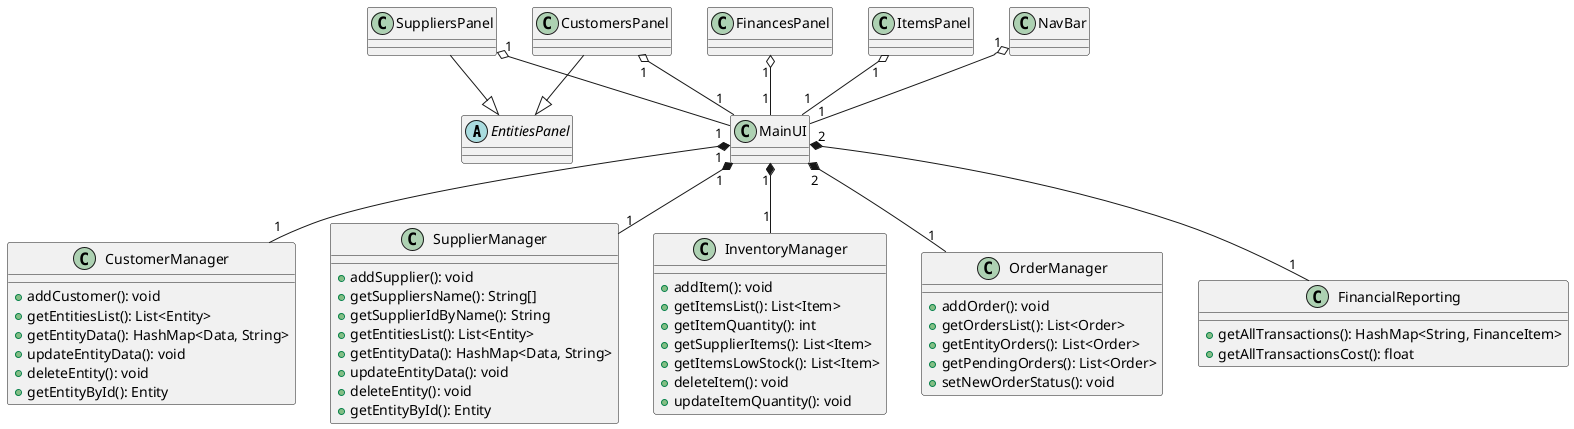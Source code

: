 @startuml 

abstract class EntitiesPanel
class CustomersPanel
class SuppliersPanel
class FinancesPanel
class ItemsPanel
class NavBar
class CustomerManager {
    +addCustomer(): void
    +getEntitiesList(): List<Entity>
    +getEntityData(): HashMap<Data, String>
    +updateEntityData(): void
    +deleteEntity(): void
    +getEntityById(): Entity
}
class SupplierManager {
    +addSupplier(): void
    +getSuppliersName(): String[]
    +getSupplierIdByName(): String
    +getEntitiesList(): List<Entity>
    +getEntityData(): HashMap<Data, String>
    +updateEntityData(): void
    +deleteEntity(): void
    +getEntityById(): Entity
}
class InventoryManager {
    +addItem(): void
    +getItemsList(): List<Item>
    +getItemQuantity(): int
    +getSupplierItems(): List<Item>
    +getItemsLowStock(): List<Item>
    +deleteItem(): void
    +updateItemQuantity(): void
}
class OrderManager {
    +addOrder(): void
    +getOrdersList(): List<Order>
    +getEntityOrders(): List<Order>
    +getPendingOrders(): List<Order>
    +setNewOrderStatus(): void
}
class FinancialReporting {
    +getAllTransactions(): HashMap<String, FinanceItem>
    +getAllTransactionsCost(): float
}
class MainUI

SuppliersPanel --|> EntitiesPanel
CustomersPanel --|> EntitiesPanel

NavBar "1" o-- "1" MainUI
CustomersPanel "1" o-- "1" MainUI
ItemsPanel "1" o-- "1" MainUI
SuppliersPanel "1" o-- "1" MainUI
FinancesPanel "1" o-- "1" MainUI
MainUI "1" *-- "1" CustomerManager
MainUI "1" *-- "1" SupplierManager
MainUI "1" *-- "1" InventoryManager
MainUI "2" *-- "1" OrderManager
MainUI "2" *-- "1" FinancialReporting

@enduml
